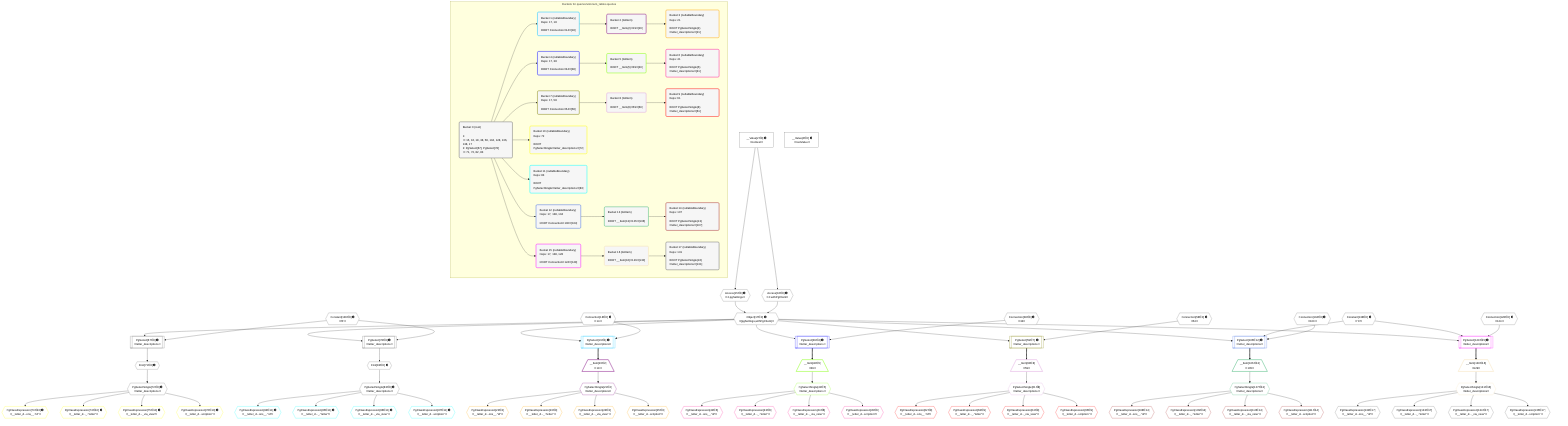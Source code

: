 %%{init: {'themeVariables': { 'fontSize': '12px'}}}%%
graph TD
    classDef path fill:#eee,stroke:#000,color:#000
    classDef plan fill:#fff,stroke-width:1px,color:#000
    classDef itemplan fill:#fff,stroke-width:2px,color:#000
    classDef unbatchedplan fill:#dff,stroke-width:1px,color:#000
    classDef sideeffectplan fill:#fcc,stroke-width:2px,color:#000
    classDef bucket fill:#f6f6f6,color:#000,stroke-width:2px,text-align:left


    %% plan dependencies
    Object17{{"Object[17∈0] ➊<br />ᐸ{pgSettings,withPgClient}ᐳ"}}:::plan
    Access15{{"Access[15∈0] ➊<br />ᐸ2.pgSettingsᐳ"}}:::plan
    Access16{{"Access[16∈0] ➊<br />ᐸ2.withPgClientᐳ"}}:::plan
    Access15 & Access16 --> Object17
    PgSelect67[["PgSelect[67∈0] ➊<br />ᐸletter_descriptionsᐳ"]]:::plan
    Constant136{{"Constant[136∈0] ➊<br />ᐸ'B'ᐳ"}}:::plan
    Object17 & Constant136 --> PgSelect67
    PgSelect78[["PgSelect[78∈0] ➊<br />ᐸletter_descriptionsᐳ"]]:::plan
    Object17 & Constant136 --> PgSelect78
    __Value2["__Value[2∈0] ➊<br />ᐸcontextᐳ"]:::plan
    __Value2 --> Access15
    __Value2 --> Access16
    First71{{"First[71∈0] ➊"}}:::plan
    PgSelect67 --> First71
    PgSelectSingle72{{"PgSelectSingle[72∈0] ➊<br />ᐸletter_descriptionsᐳ"}}:::plan
    First71 --> PgSelectSingle72
    First82{{"First[82∈0] ➊"}}:::plan
    PgSelect78 --> First82
    PgSelectSingle83{{"PgSelectSingle[83∈0] ➊<br />ᐸletter_descriptionsᐳ"}}:::plan
    First82 --> PgSelectSingle83
    __Value4["__Value[4∈0] ➊<br />ᐸrootValueᐳ"]:::plan
    Connection18{{"Connection[18∈0] ➊<br />ᐸ14ᐳ"}}:::plan
    Connection38{{"Connection[38∈0] ➊<br />ᐸ34ᐳ"}}:::plan
    Connection58{{"Connection[58∈0] ➊<br />ᐸ54ᐳ"}}:::plan
    Connection104{{"Connection[104∈0] ➊<br />ᐸ100ᐳ"}}:::plan
    Connection128{{"Connection[128∈0] ➊<br />ᐸ124ᐳ"}}:::plan
    Constant138{{"Constant[138∈0] ➊<br />ᐸ'C'ᐳ"}}:::plan
    PgSelect19[["PgSelect[19∈1] ➊<br />ᐸletter_descriptionsᐳ"]]:::plan
    Object17 & Connection18 --> PgSelect19
    __Item20[/"__Item[20∈2]<br />ᐸ19ᐳ"\]:::itemplan
    PgSelect19 ==> __Item20
    PgSelectSingle21{{"PgSelectSingle[21∈2]<br />ᐸletter_descriptionsᐳ"}}:::plan
    __Item20 --> PgSelectSingle21
    PgClassExpression22{{"PgClassExpression[22∈3]<br />ᐸ__letter_d...ons__.”id”ᐳ"}}:::plan
    PgSelectSingle21 --> PgClassExpression22
    PgClassExpression23{{"PgClassExpression[23∈3]<br />ᐸ__letter_d..._.”letter”ᐳ"}}:::plan
    PgSelectSingle21 --> PgClassExpression23
    PgClassExpression24{{"PgClassExpression[24∈3]<br />ᐸ__letter_d..._via_view”ᐳ"}}:::plan
    PgSelectSingle21 --> PgClassExpression24
    PgClassExpression25{{"PgClassExpression[25∈3]<br />ᐸ__letter_d...scription”ᐳ"}}:::plan
    PgSelectSingle21 --> PgClassExpression25
    PgSelect39[["PgSelect[39∈4] ➊<br />ᐸletter_descriptionsᐳ"]]:::plan
    Object17 & Connection38 --> PgSelect39
    __Item40[/"__Item[40∈5]<br />ᐸ39ᐳ"\]:::itemplan
    PgSelect39 ==> __Item40
    PgSelectSingle41{{"PgSelectSingle[41∈5]<br />ᐸletter_descriptionsᐳ"}}:::plan
    __Item40 --> PgSelectSingle41
    PgClassExpression42{{"PgClassExpression[42∈6]<br />ᐸ__letter_d...ons__.”id”ᐳ"}}:::plan
    PgSelectSingle41 --> PgClassExpression42
    PgClassExpression43{{"PgClassExpression[43∈6]<br />ᐸ__letter_d..._.”letter”ᐳ"}}:::plan
    PgSelectSingle41 --> PgClassExpression43
    PgClassExpression44{{"PgClassExpression[44∈6]<br />ᐸ__letter_d..._via_view”ᐳ"}}:::plan
    PgSelectSingle41 --> PgClassExpression44
    PgClassExpression45{{"PgClassExpression[45∈6]<br />ᐸ__letter_d...scription”ᐳ"}}:::plan
    PgSelectSingle41 --> PgClassExpression45
    PgSelect59[["PgSelect[59∈7] ➊<br />ᐸletter_descriptionsᐳ"]]:::plan
    Object17 & Connection58 --> PgSelect59
    __Item60[/"__Item[60∈8]<br />ᐸ59ᐳ"\]:::itemplan
    PgSelect59 ==> __Item60
    PgSelectSingle61{{"PgSelectSingle[61∈8]<br />ᐸletter_descriptionsᐳ"}}:::plan
    __Item60 --> PgSelectSingle61
    PgClassExpression62{{"PgClassExpression[62∈9]<br />ᐸ__letter_d...ons__.”id”ᐳ"}}:::plan
    PgSelectSingle61 --> PgClassExpression62
    PgClassExpression63{{"PgClassExpression[63∈9]<br />ᐸ__letter_d..._.”letter”ᐳ"}}:::plan
    PgSelectSingle61 --> PgClassExpression63
    PgClassExpression64{{"PgClassExpression[64∈9]<br />ᐸ__letter_d..._via_view”ᐳ"}}:::plan
    PgSelectSingle61 --> PgClassExpression64
    PgClassExpression65{{"PgClassExpression[65∈9]<br />ᐸ__letter_d...scription”ᐳ"}}:::plan
    PgSelectSingle61 --> PgClassExpression65
    PgClassExpression73{{"PgClassExpression[73∈10] ➊<br />ᐸ__letter_d...ons__.”id”ᐳ"}}:::plan
    PgSelectSingle72 --> PgClassExpression73
    PgClassExpression74{{"PgClassExpression[74∈10] ➊<br />ᐸ__letter_d..._.”letter”ᐳ"}}:::plan
    PgSelectSingle72 --> PgClassExpression74
    PgClassExpression75{{"PgClassExpression[75∈10] ➊<br />ᐸ__letter_d..._via_view”ᐳ"}}:::plan
    PgSelectSingle72 --> PgClassExpression75
    PgClassExpression76{{"PgClassExpression[76∈10] ➊<br />ᐸ__letter_d...scription”ᐳ"}}:::plan
    PgSelectSingle72 --> PgClassExpression76
    PgClassExpression84{{"PgClassExpression[84∈11] ➊<br />ᐸ__letter_d...ons__.”id”ᐳ"}}:::plan
    PgSelectSingle83 --> PgClassExpression84
    PgClassExpression85{{"PgClassExpression[85∈11] ➊<br />ᐸ__letter_d..._.”letter”ᐳ"}}:::plan
    PgSelectSingle83 --> PgClassExpression85
    PgClassExpression86{{"PgClassExpression[86∈11] ➊<br />ᐸ__letter_d..._via_view”ᐳ"}}:::plan
    PgSelectSingle83 --> PgClassExpression86
    PgClassExpression87{{"PgClassExpression[87∈11] ➊<br />ᐸ__letter_d...scription”ᐳ"}}:::plan
    PgSelectSingle83 --> PgClassExpression87
    PgSelect105[["PgSelect[105∈12] ➊<br />ᐸletter_descriptionsᐳ"]]:::plan
    Object17 & Constant138 & Connection104 --> PgSelect105
    __Item106[/"__Item[106∈13]<br />ᐸ105ᐳ"\]:::itemplan
    PgSelect105 ==> __Item106
    PgSelectSingle107{{"PgSelectSingle[107∈13]<br />ᐸletter_descriptionsᐳ"}}:::plan
    __Item106 --> PgSelectSingle107
    PgClassExpression108{{"PgClassExpression[108∈14]<br />ᐸ__letter_d...ons__.”id”ᐳ"}}:::plan
    PgSelectSingle107 --> PgClassExpression108
    PgClassExpression109{{"PgClassExpression[109∈14]<br />ᐸ__letter_d..._.”letter”ᐳ"}}:::plan
    PgSelectSingle107 --> PgClassExpression109
    PgClassExpression110{{"PgClassExpression[110∈14]<br />ᐸ__letter_d..._via_view”ᐳ"}}:::plan
    PgSelectSingle107 --> PgClassExpression110
    PgClassExpression111{{"PgClassExpression[111∈14]<br />ᐸ__letter_d...scription”ᐳ"}}:::plan
    PgSelectSingle107 --> PgClassExpression111
    PgSelect129[["PgSelect[129∈15] ➊<br />ᐸletter_descriptionsᐳ"]]:::plan
    Object17 & Constant138 & Connection128 --> PgSelect129
    __Item130[/"__Item[130∈16]<br />ᐸ129ᐳ"\]:::itemplan
    PgSelect129 ==> __Item130
    PgSelectSingle131{{"PgSelectSingle[131∈16]<br />ᐸletter_descriptionsᐳ"}}:::plan
    __Item130 --> PgSelectSingle131
    PgClassExpression132{{"PgClassExpression[132∈17]<br />ᐸ__letter_d...ons__.”id”ᐳ"}}:::plan
    PgSelectSingle131 --> PgClassExpression132
    PgClassExpression133{{"PgClassExpression[133∈17]<br />ᐸ__letter_d..._.”letter”ᐳ"}}:::plan
    PgSelectSingle131 --> PgClassExpression133
    PgClassExpression134{{"PgClassExpression[134∈17]<br />ᐸ__letter_d..._via_view”ᐳ"}}:::plan
    PgSelectSingle131 --> PgClassExpression134
    PgClassExpression135{{"PgClassExpression[135∈17]<br />ᐸ__letter_d...scription”ᐳ"}}:::plan
    PgSelectSingle131 --> PgClassExpression135

    %% define steps

    subgraph "Buckets for queries/v4/enum_tables.queries"
    Bucket0("Bucket 0 (root)<br /><br />1: <br />ᐳ: 15, 16, 18, 38, 58, 104, 128, 136, 138, 17<br />2: PgSelect[67], PgSelect[78]<br />ᐳ: 71, 72, 82, 83"):::bucket
    classDef bucket0 stroke:#696969
    class Bucket0,__Value2,__Value4,Access15,Access16,Object17,Connection18,Connection38,Connection58,PgSelect67,First71,PgSelectSingle72,PgSelect78,First82,PgSelectSingle83,Connection104,Connection128,Constant136,Constant138 bucket0
    Bucket1("Bucket 1 (nullableBoundary)<br />Deps: 17, 18<br /><br />ROOT Connectionᐸ14ᐳ[18]"):::bucket
    classDef bucket1 stroke:#00bfff
    class Bucket1,PgSelect19 bucket1
    Bucket2("Bucket 2 (listItem)<br /><br />ROOT __Item{2}ᐸ19ᐳ[20]"):::bucket
    classDef bucket2 stroke:#7f007f
    class Bucket2,__Item20,PgSelectSingle21 bucket2
    Bucket3("Bucket 3 (nullableBoundary)<br />Deps: 21<br /><br />ROOT PgSelectSingle{2}ᐸletter_descriptionsᐳ[21]"):::bucket
    classDef bucket3 stroke:#ffa500
    class Bucket3,PgClassExpression22,PgClassExpression23,PgClassExpression24,PgClassExpression25 bucket3
    Bucket4("Bucket 4 (nullableBoundary)<br />Deps: 17, 38<br /><br />ROOT Connectionᐸ34ᐳ[38]"):::bucket
    classDef bucket4 stroke:#0000ff
    class Bucket4,PgSelect39 bucket4
    Bucket5("Bucket 5 (listItem)<br /><br />ROOT __Item{5}ᐸ39ᐳ[40]"):::bucket
    classDef bucket5 stroke:#7fff00
    class Bucket5,__Item40,PgSelectSingle41 bucket5
    Bucket6("Bucket 6 (nullableBoundary)<br />Deps: 41<br /><br />ROOT PgSelectSingle{5}ᐸletter_descriptionsᐳ[41]"):::bucket
    classDef bucket6 stroke:#ff1493
    class Bucket6,PgClassExpression42,PgClassExpression43,PgClassExpression44,PgClassExpression45 bucket6
    Bucket7("Bucket 7 (nullableBoundary)<br />Deps: 17, 58<br /><br />ROOT Connectionᐸ54ᐳ[58]"):::bucket
    classDef bucket7 stroke:#808000
    class Bucket7,PgSelect59 bucket7
    Bucket8("Bucket 8 (listItem)<br /><br />ROOT __Item{8}ᐸ59ᐳ[60]"):::bucket
    classDef bucket8 stroke:#dda0dd
    class Bucket8,__Item60,PgSelectSingle61 bucket8
    Bucket9("Bucket 9 (nullableBoundary)<br />Deps: 61<br /><br />ROOT PgSelectSingle{8}ᐸletter_descriptionsᐳ[61]"):::bucket
    classDef bucket9 stroke:#ff0000
    class Bucket9,PgClassExpression62,PgClassExpression63,PgClassExpression64,PgClassExpression65 bucket9
    Bucket10("Bucket 10 (nullableBoundary)<br />Deps: 72<br /><br />ROOT PgSelectSingleᐸletter_descriptionsᐳ[72]"):::bucket
    classDef bucket10 stroke:#ffff00
    class Bucket10,PgClassExpression73,PgClassExpression74,PgClassExpression75,PgClassExpression76 bucket10
    Bucket11("Bucket 11 (nullableBoundary)<br />Deps: 83<br /><br />ROOT PgSelectSingleᐸletter_descriptionsᐳ[83]"):::bucket
    classDef bucket11 stroke:#00ffff
    class Bucket11,PgClassExpression84,PgClassExpression85,PgClassExpression86,PgClassExpression87 bucket11
    Bucket12("Bucket 12 (nullableBoundary)<br />Deps: 17, 138, 104<br /><br />ROOT Connectionᐸ100ᐳ[104]"):::bucket
    classDef bucket12 stroke:#4169e1
    class Bucket12,PgSelect105 bucket12
    Bucket13("Bucket 13 (listItem)<br /><br />ROOT __Item{13}ᐸ105ᐳ[106]"):::bucket
    classDef bucket13 stroke:#3cb371
    class Bucket13,__Item106,PgSelectSingle107 bucket13
    Bucket14("Bucket 14 (nullableBoundary)<br />Deps: 107<br /><br />ROOT PgSelectSingle{13}ᐸletter_descriptionsᐳ[107]"):::bucket
    classDef bucket14 stroke:#a52a2a
    class Bucket14,PgClassExpression108,PgClassExpression109,PgClassExpression110,PgClassExpression111 bucket14
    Bucket15("Bucket 15 (nullableBoundary)<br />Deps: 17, 138, 128<br /><br />ROOT Connectionᐸ124ᐳ[128]"):::bucket
    classDef bucket15 stroke:#ff00ff
    class Bucket15,PgSelect129 bucket15
    Bucket16("Bucket 16 (listItem)<br /><br />ROOT __Item{16}ᐸ129ᐳ[130]"):::bucket
    classDef bucket16 stroke:#f5deb3
    class Bucket16,__Item130,PgSelectSingle131 bucket16
    Bucket17("Bucket 17 (nullableBoundary)<br />Deps: 131<br /><br />ROOT PgSelectSingle{16}ᐸletter_descriptionsᐳ[131]"):::bucket
    classDef bucket17 stroke:#696969
    class Bucket17,PgClassExpression132,PgClassExpression133,PgClassExpression134,PgClassExpression135 bucket17
    Bucket0 --> Bucket1 & Bucket4 & Bucket7 & Bucket10 & Bucket11 & Bucket12 & Bucket15
    Bucket1 --> Bucket2
    Bucket2 --> Bucket3
    Bucket4 --> Bucket5
    Bucket5 --> Bucket6
    Bucket7 --> Bucket8
    Bucket8 --> Bucket9
    Bucket12 --> Bucket13
    Bucket13 --> Bucket14
    Bucket15 --> Bucket16
    Bucket16 --> Bucket17
    end